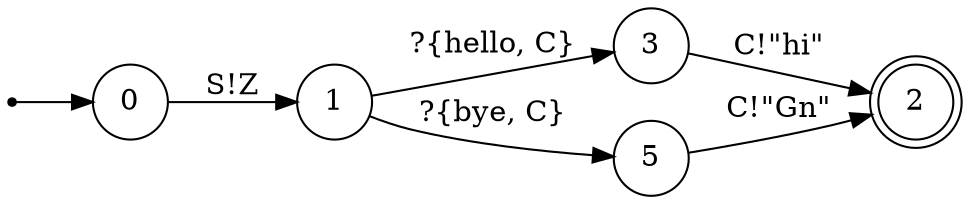 digraph Communicating_Actor_Automata {

            rankdir=LR;
   size="100, 50"
  node [shape = doublecircle]; 2

            node [shape = point]; START;
   node [shape = circle];
   START->0;

            
0 -> 1 [ label = "S!Z"];
1 -> 3 [ label = "?{hello, C}"];
3 -> 2 [ label = "C!\"hi\""];
1 -> 5 [ label = "?{bye, C}"];
5 -> 2 [ label = "C!\"Gn\""];
}